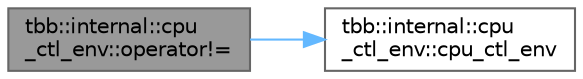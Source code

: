 digraph "tbb::internal::cpu_ctl_env::operator!="
{
 // LATEX_PDF_SIZE
  bgcolor="transparent";
  edge [fontname=Helvetica,fontsize=10,labelfontname=Helvetica,labelfontsize=10];
  node [fontname=Helvetica,fontsize=10,shape=box,height=0.2,width=0.4];
  rankdir="LR";
  Node1 [id="Node000001",label="tbb::internal::cpu\l_ctl_env::operator!=",height=0.2,width=0.4,color="gray40", fillcolor="grey60", style="filled", fontcolor="black",tooltip=" "];
  Node1 -> Node2 [id="edge1_Node000001_Node000002",color="steelblue1",style="solid",tooltip=" "];
  Node2 [id="Node000002",label="tbb::internal::cpu\l_ctl_env::cpu_ctl_env",height=0.2,width=0.4,color="grey40", fillcolor="white", style="filled",URL="$classtbb_1_1internal_1_1cpu__ctl__env.html#a452a6e875eee2da7d30520a1816104ad",tooltip=" "];
}
